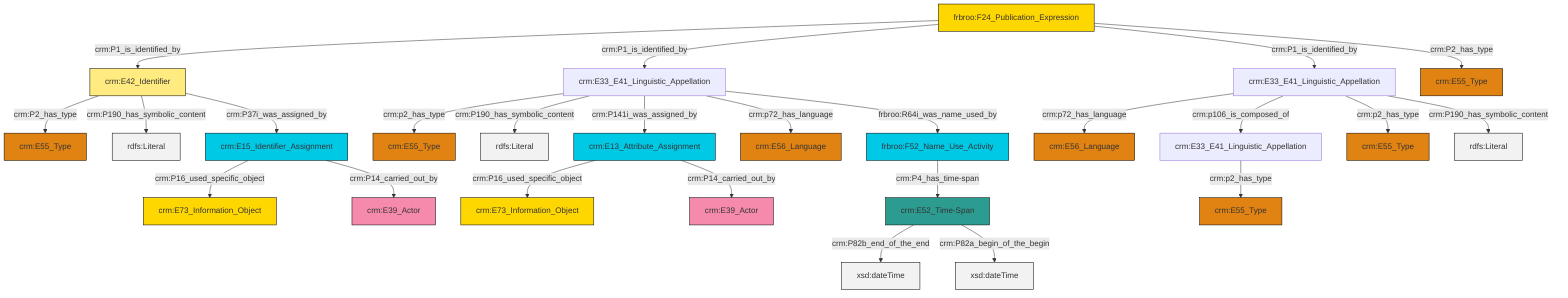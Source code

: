 graph TD
classDef Literal fill:#f2f2f2,stroke:#000000;
classDef CRM_Entity fill:#FFFFFF,stroke:#000000;
classDef Temporal_Entity fill:#00C9E6, stroke:#000000;
classDef Type fill:#E18312, stroke:#000000;
classDef Time-Span fill:#2C9C91, stroke:#000000;
classDef Appellation fill:#FFEB7F, stroke:#000000;
classDef Place fill:#008836, stroke:#000000;
classDef Persistent_Item fill:#B266B2, stroke:#000000;
classDef Conceptual_Object fill:#FFD700, stroke:#000000;
classDef Physical_Thing fill:#D2B48C, stroke:#000000;
classDef Actor fill:#f58aad, stroke:#000000;
classDef PC_Classes fill:#4ce600, stroke:#000000;
classDef Multi fill:#cccccc,stroke:#000000;

0["crm:E33_E41_Linguistic_Appellation"]:::Default -->|crm:p2_has_type| 1["crm:E55_Type"]:::Type
0["crm:E33_E41_Linguistic_Appellation"]:::Default -->|crm:P190_has_symbolic_content| 6[rdfs:Literal]:::Literal
7["crm:E15_Identifier_Assignment"]:::Temporal_Entity -->|crm:P16_used_specific_object| 4["crm:E73_Information_Object"]:::Conceptual_Object
0["crm:E33_E41_Linguistic_Appellation"]:::Default -->|crm:P141i_was_assigned_by| 11["crm:E13_Attribute_Assignment"]:::Temporal_Entity
14["frbroo:F24_Publication_Expression"]:::Conceptual_Object -->|crm:P1_is_identified_by| 2["crm:E42_Identifier"]:::Appellation
0["crm:E33_E41_Linguistic_Appellation"]:::Default -->|crm:p72_has_language| 27["crm:E56_Language"]:::Type
19["crm:E33_E41_Linguistic_Appellation"]:::Default -->|crm:p72_has_language| 21["crm:E56_Language"]:::Type
2["crm:E42_Identifier"]:::Appellation -->|crm:P2_has_type| 25["crm:E55_Type"]:::Type
30["frbroo:F52_Name_Use_Activity"]:::Temporal_Entity -->|crm:P4_has_time-span| 16["crm:E52_Time-Span"]:::Time-Span
19["crm:E33_E41_Linguistic_Appellation"]:::Default -->|crm:p106_is_composed_of| 23["crm:E33_E41_Linguistic_Appellation"]:::Default
2["crm:E42_Identifier"]:::Appellation -->|crm:P190_has_symbolic_content| 34[rdfs:Literal]:::Literal
7["crm:E15_Identifier_Assignment"]:::Temporal_Entity -->|crm:P14_carried_out_by| 32["crm:E39_Actor"]:::Actor
2["crm:E42_Identifier"]:::Appellation -->|crm:P37i_was_assigned_by| 7["crm:E15_Identifier_Assignment"]:::Temporal_Entity
11["crm:E13_Attribute_Assignment"]:::Temporal_Entity -->|crm:P16_used_specific_object| 9["crm:E73_Information_Object"]:::Conceptual_Object
14["frbroo:F24_Publication_Expression"]:::Conceptual_Object -->|crm:P1_is_identified_by| 0["crm:E33_E41_Linguistic_Appellation"]:::Default
0["crm:E33_E41_Linguistic_Appellation"]:::Default -->|frbroo:R64i_was_name_used_by| 30["frbroo:F52_Name_Use_Activity"]:::Temporal_Entity
16["crm:E52_Time-Span"]:::Time-Span -->|crm:P82b_end_of_the_end| 40[xsd:dateTime]:::Literal
23["crm:E33_E41_Linguistic_Appellation"]:::Default -->|crm:p2_has_type| 42["crm:E55_Type"]:::Type
11["crm:E13_Attribute_Assignment"]:::Temporal_Entity -->|crm:P14_carried_out_by| 12["crm:E39_Actor"]:::Actor
19["crm:E33_E41_Linguistic_Appellation"]:::Default -->|crm:p2_has_type| 35["crm:E55_Type"]:::Type
19["crm:E33_E41_Linguistic_Appellation"]:::Default -->|crm:P190_has_symbolic_content| 43[rdfs:Literal]:::Literal
16["crm:E52_Time-Span"]:::Time-Span -->|crm:P82a_begin_of_the_begin| 45[xsd:dateTime]:::Literal
14["frbroo:F24_Publication_Expression"]:::Conceptual_Object -->|crm:P1_is_identified_by| 19["crm:E33_E41_Linguistic_Appellation"]:::Default
14["frbroo:F24_Publication_Expression"]:::Conceptual_Object -->|crm:P2_has_type| 28["crm:E55_Type"]:::Type